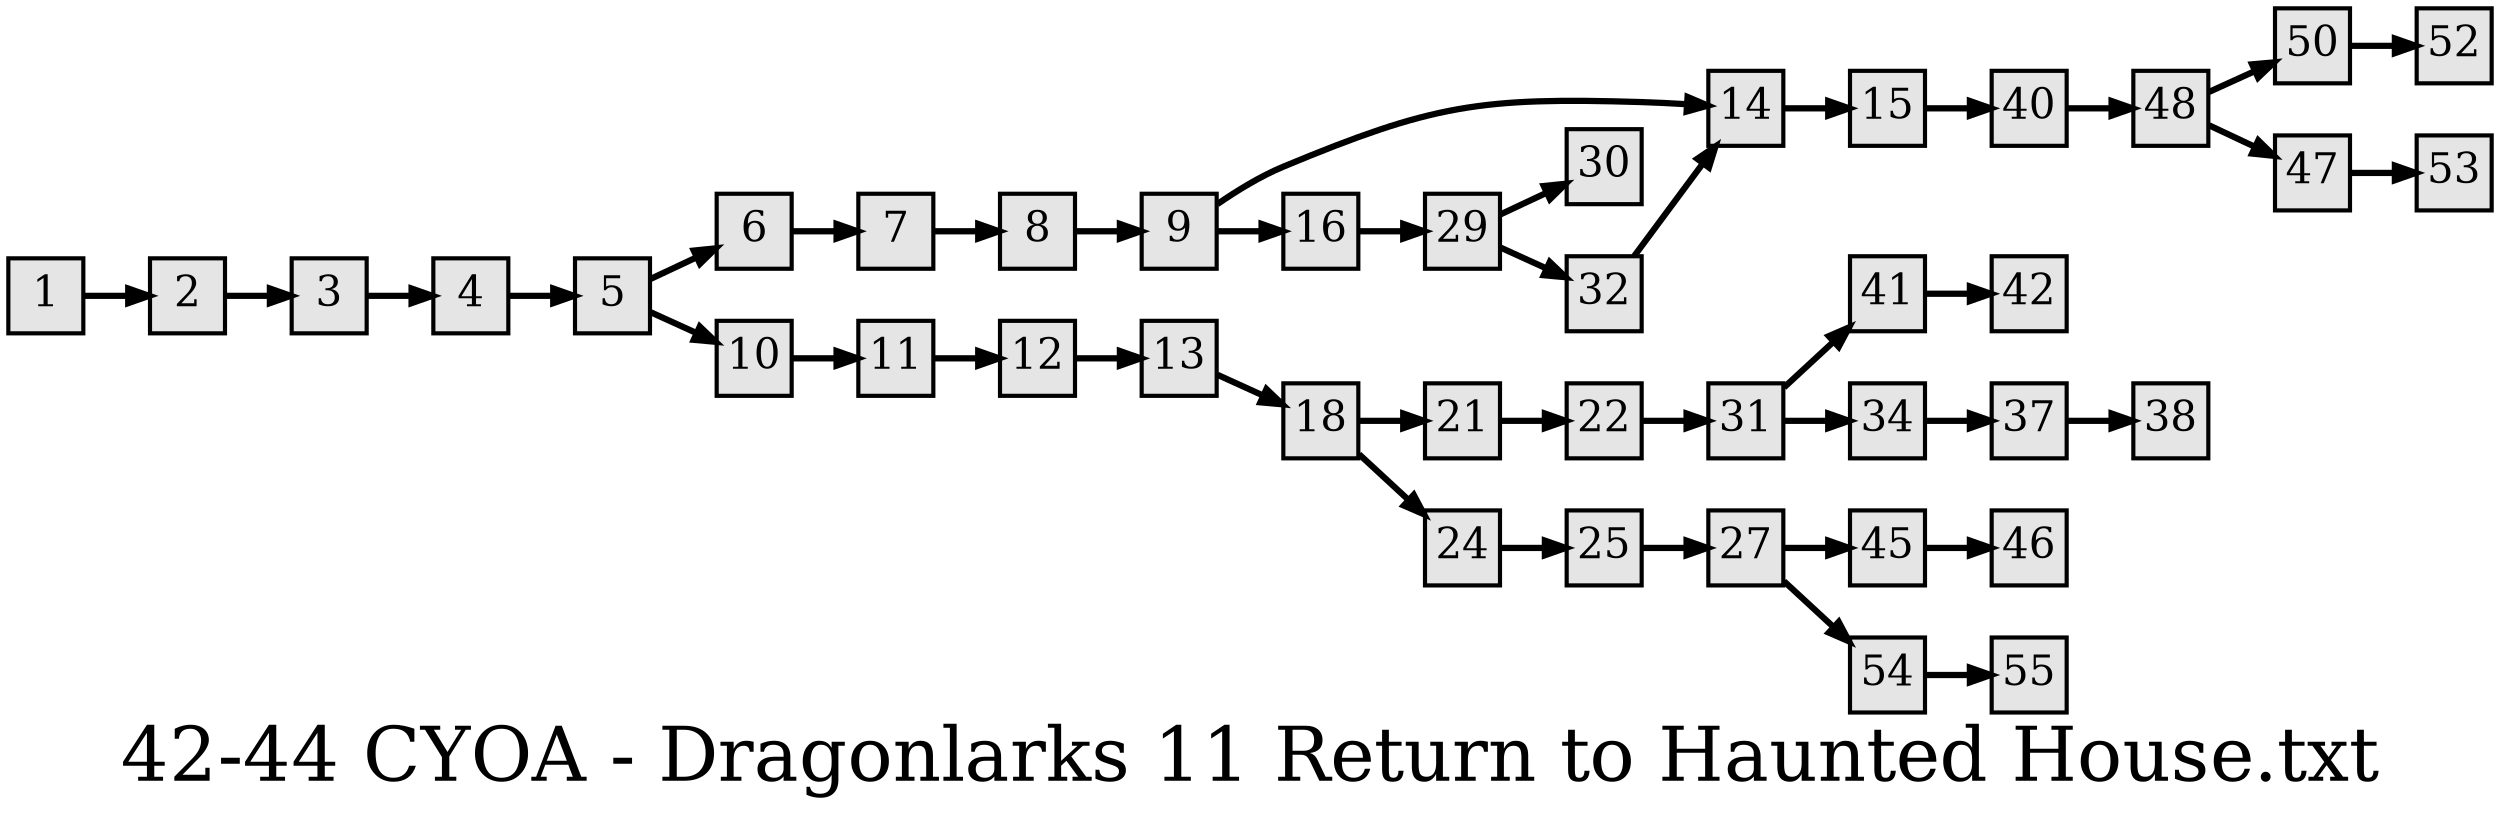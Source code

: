 digraph g{
  graph [ label="42-44 CYOA - Dragonlarks 11 Return to Haunted House.txt" rankdir=LR, ordering=out, fontsize=36, nodesep="0.35", ranksep="0.45"];
  node  [shape=rect, penwidth=2, fontsize=20, style=filled, fillcolor=grey90, margin="0,0", labelfloat=true, regular=true, fixedsize=true];
  edge  [labelfloat=true, penwidth=3, fontsize=12];
  
  1 -> 2;
  2 -> 3;
  3 -> 4;
  4 -> 5;
  5 -> 6;
  5 -> 10;
  6 -> 7;
  7 -> 8;
  8 -> 9;
  9 -> 14;
  9 -> 16;
  10 -> 11;
  11 -> 12;
  12 -> 13;
  13 -> 18;
  14 -> 15;
  15 -> 40;
  16 -> 29;
  18 -> 21;
  18 -> 24;
  21 -> 22;
  22 -> 31;
  24 -> 25;
  25 -> 27;
  27 -> 45;
  27 -> 54;
  29 -> 30;
  29 -> 32;
  31 -> 41;
  31 -> 34;
  32 -> 14;
  34 -> 37;
  37 -> 38;
  40 -> 48;
  41 -> 42;
  45 -> 46;
  47 -> 53;
  48 -> 50;
  48 -> 47;
  50 -> 52;
  54 -> 55;
}

